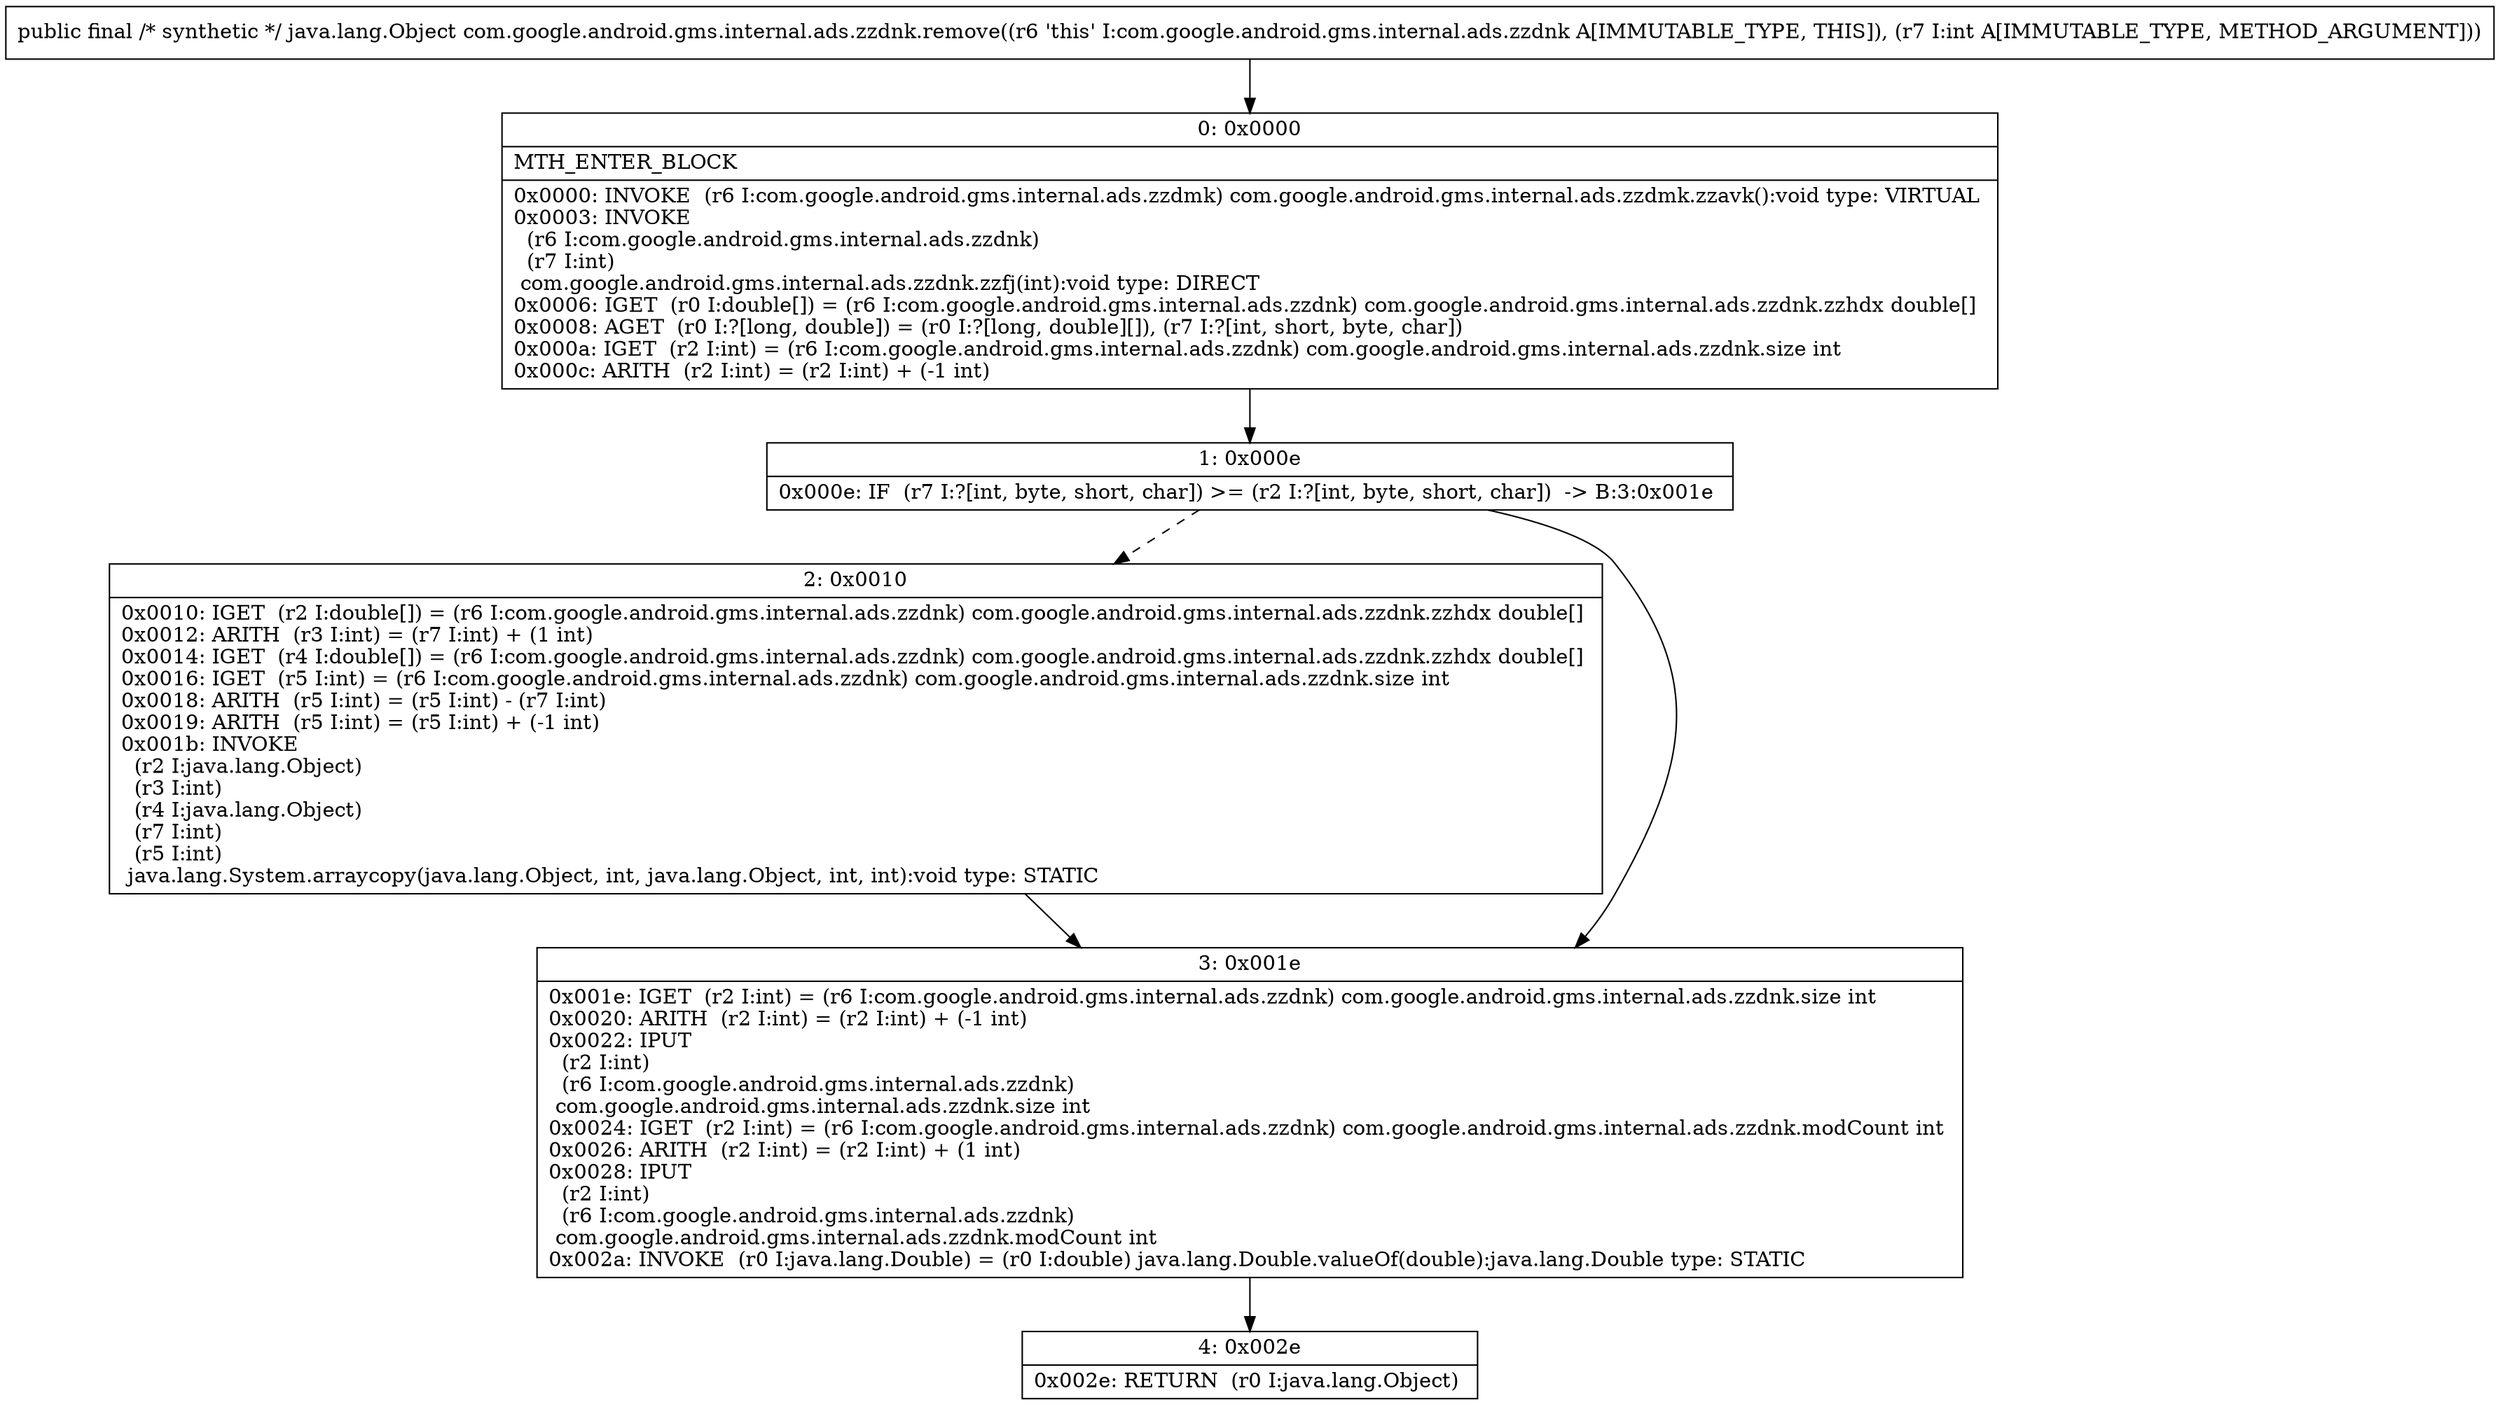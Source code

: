 digraph "CFG forcom.google.android.gms.internal.ads.zzdnk.remove(I)Ljava\/lang\/Object;" {
Node_0 [shape=record,label="{0\:\ 0x0000|MTH_ENTER_BLOCK\l|0x0000: INVOKE  (r6 I:com.google.android.gms.internal.ads.zzdmk) com.google.android.gms.internal.ads.zzdmk.zzavk():void type: VIRTUAL \l0x0003: INVOKE  \l  (r6 I:com.google.android.gms.internal.ads.zzdnk)\l  (r7 I:int)\l com.google.android.gms.internal.ads.zzdnk.zzfj(int):void type: DIRECT \l0x0006: IGET  (r0 I:double[]) = (r6 I:com.google.android.gms.internal.ads.zzdnk) com.google.android.gms.internal.ads.zzdnk.zzhdx double[] \l0x0008: AGET  (r0 I:?[long, double]) = (r0 I:?[long, double][]), (r7 I:?[int, short, byte, char]) \l0x000a: IGET  (r2 I:int) = (r6 I:com.google.android.gms.internal.ads.zzdnk) com.google.android.gms.internal.ads.zzdnk.size int \l0x000c: ARITH  (r2 I:int) = (r2 I:int) + (\-1 int) \l}"];
Node_1 [shape=record,label="{1\:\ 0x000e|0x000e: IF  (r7 I:?[int, byte, short, char]) \>= (r2 I:?[int, byte, short, char])  \-\> B:3:0x001e \l}"];
Node_2 [shape=record,label="{2\:\ 0x0010|0x0010: IGET  (r2 I:double[]) = (r6 I:com.google.android.gms.internal.ads.zzdnk) com.google.android.gms.internal.ads.zzdnk.zzhdx double[] \l0x0012: ARITH  (r3 I:int) = (r7 I:int) + (1 int) \l0x0014: IGET  (r4 I:double[]) = (r6 I:com.google.android.gms.internal.ads.zzdnk) com.google.android.gms.internal.ads.zzdnk.zzhdx double[] \l0x0016: IGET  (r5 I:int) = (r6 I:com.google.android.gms.internal.ads.zzdnk) com.google.android.gms.internal.ads.zzdnk.size int \l0x0018: ARITH  (r5 I:int) = (r5 I:int) \- (r7 I:int) \l0x0019: ARITH  (r5 I:int) = (r5 I:int) + (\-1 int) \l0x001b: INVOKE  \l  (r2 I:java.lang.Object)\l  (r3 I:int)\l  (r4 I:java.lang.Object)\l  (r7 I:int)\l  (r5 I:int)\l java.lang.System.arraycopy(java.lang.Object, int, java.lang.Object, int, int):void type: STATIC \l}"];
Node_3 [shape=record,label="{3\:\ 0x001e|0x001e: IGET  (r2 I:int) = (r6 I:com.google.android.gms.internal.ads.zzdnk) com.google.android.gms.internal.ads.zzdnk.size int \l0x0020: ARITH  (r2 I:int) = (r2 I:int) + (\-1 int) \l0x0022: IPUT  \l  (r2 I:int)\l  (r6 I:com.google.android.gms.internal.ads.zzdnk)\l com.google.android.gms.internal.ads.zzdnk.size int \l0x0024: IGET  (r2 I:int) = (r6 I:com.google.android.gms.internal.ads.zzdnk) com.google.android.gms.internal.ads.zzdnk.modCount int \l0x0026: ARITH  (r2 I:int) = (r2 I:int) + (1 int) \l0x0028: IPUT  \l  (r2 I:int)\l  (r6 I:com.google.android.gms.internal.ads.zzdnk)\l com.google.android.gms.internal.ads.zzdnk.modCount int \l0x002a: INVOKE  (r0 I:java.lang.Double) = (r0 I:double) java.lang.Double.valueOf(double):java.lang.Double type: STATIC \l}"];
Node_4 [shape=record,label="{4\:\ 0x002e|0x002e: RETURN  (r0 I:java.lang.Object) \l}"];
MethodNode[shape=record,label="{public final \/* synthetic *\/ java.lang.Object com.google.android.gms.internal.ads.zzdnk.remove((r6 'this' I:com.google.android.gms.internal.ads.zzdnk A[IMMUTABLE_TYPE, THIS]), (r7 I:int A[IMMUTABLE_TYPE, METHOD_ARGUMENT])) }"];
MethodNode -> Node_0;
Node_0 -> Node_1;
Node_1 -> Node_2[style=dashed];
Node_1 -> Node_3;
Node_2 -> Node_3;
Node_3 -> Node_4;
}

